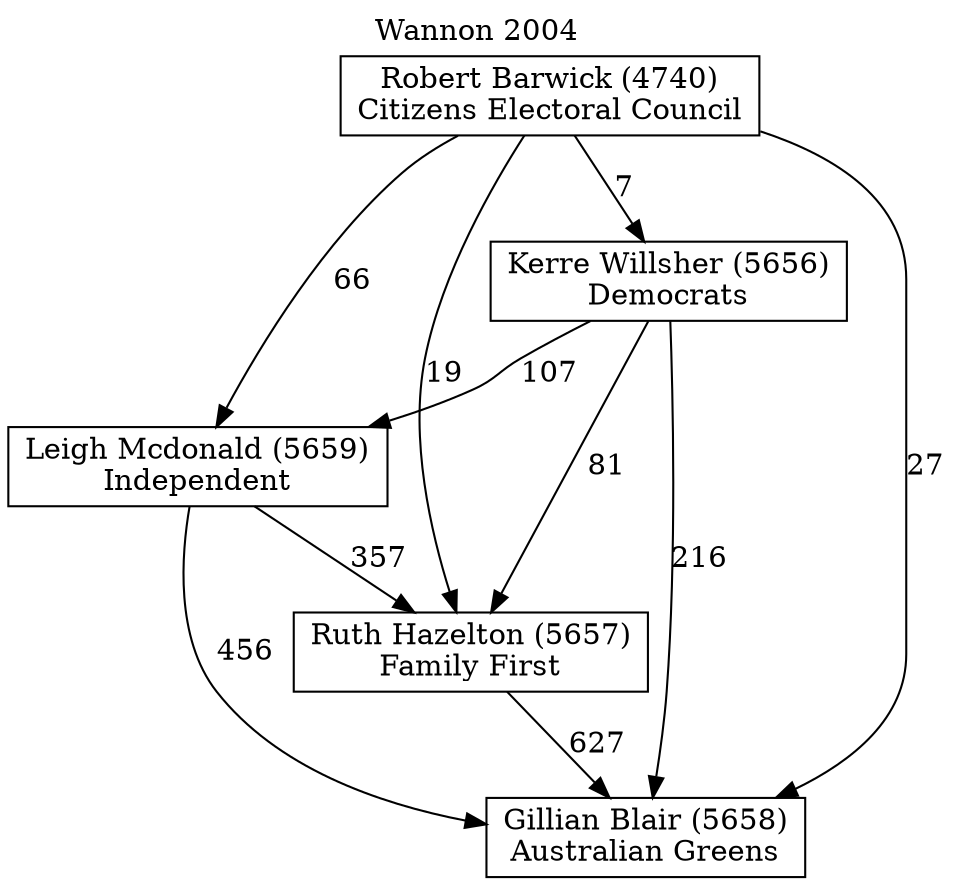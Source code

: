// House preference flow
digraph "Gillian Blair (5658)_Wannon_2004" {
	graph [label="Wannon 2004" labelloc=t mclimit=10]
	node [shape=box]
	"Gillian Blair (5658)" [label="Gillian Blair (5658)
Australian Greens"]
	"Kerre Willsher (5656)" [label="Kerre Willsher (5656)
Democrats"]
	"Leigh Mcdonald (5659)" [label="Leigh Mcdonald (5659)
Independent"]
	"Robert Barwick (4740)" [label="Robert Barwick (4740)
Citizens Electoral Council"]
	"Ruth Hazelton (5657)" [label="Ruth Hazelton (5657)
Family First"]
	"Kerre Willsher (5656)" -> "Gillian Blair (5658)" [label=216]
	"Kerre Willsher (5656)" -> "Leigh Mcdonald (5659)" [label=107]
	"Kerre Willsher (5656)" -> "Ruth Hazelton (5657)" [label=81]
	"Leigh Mcdonald (5659)" -> "Gillian Blair (5658)" [label=456]
	"Leigh Mcdonald (5659)" -> "Ruth Hazelton (5657)" [label=357]
	"Robert Barwick (4740)" -> "Gillian Blair (5658)" [label=27]
	"Robert Barwick (4740)" -> "Kerre Willsher (5656)" [label=7]
	"Robert Barwick (4740)" -> "Leigh Mcdonald (5659)" [label=66]
	"Robert Barwick (4740)" -> "Ruth Hazelton (5657)" [label=19]
	"Ruth Hazelton (5657)" -> "Gillian Blair (5658)" [label=627]
}
